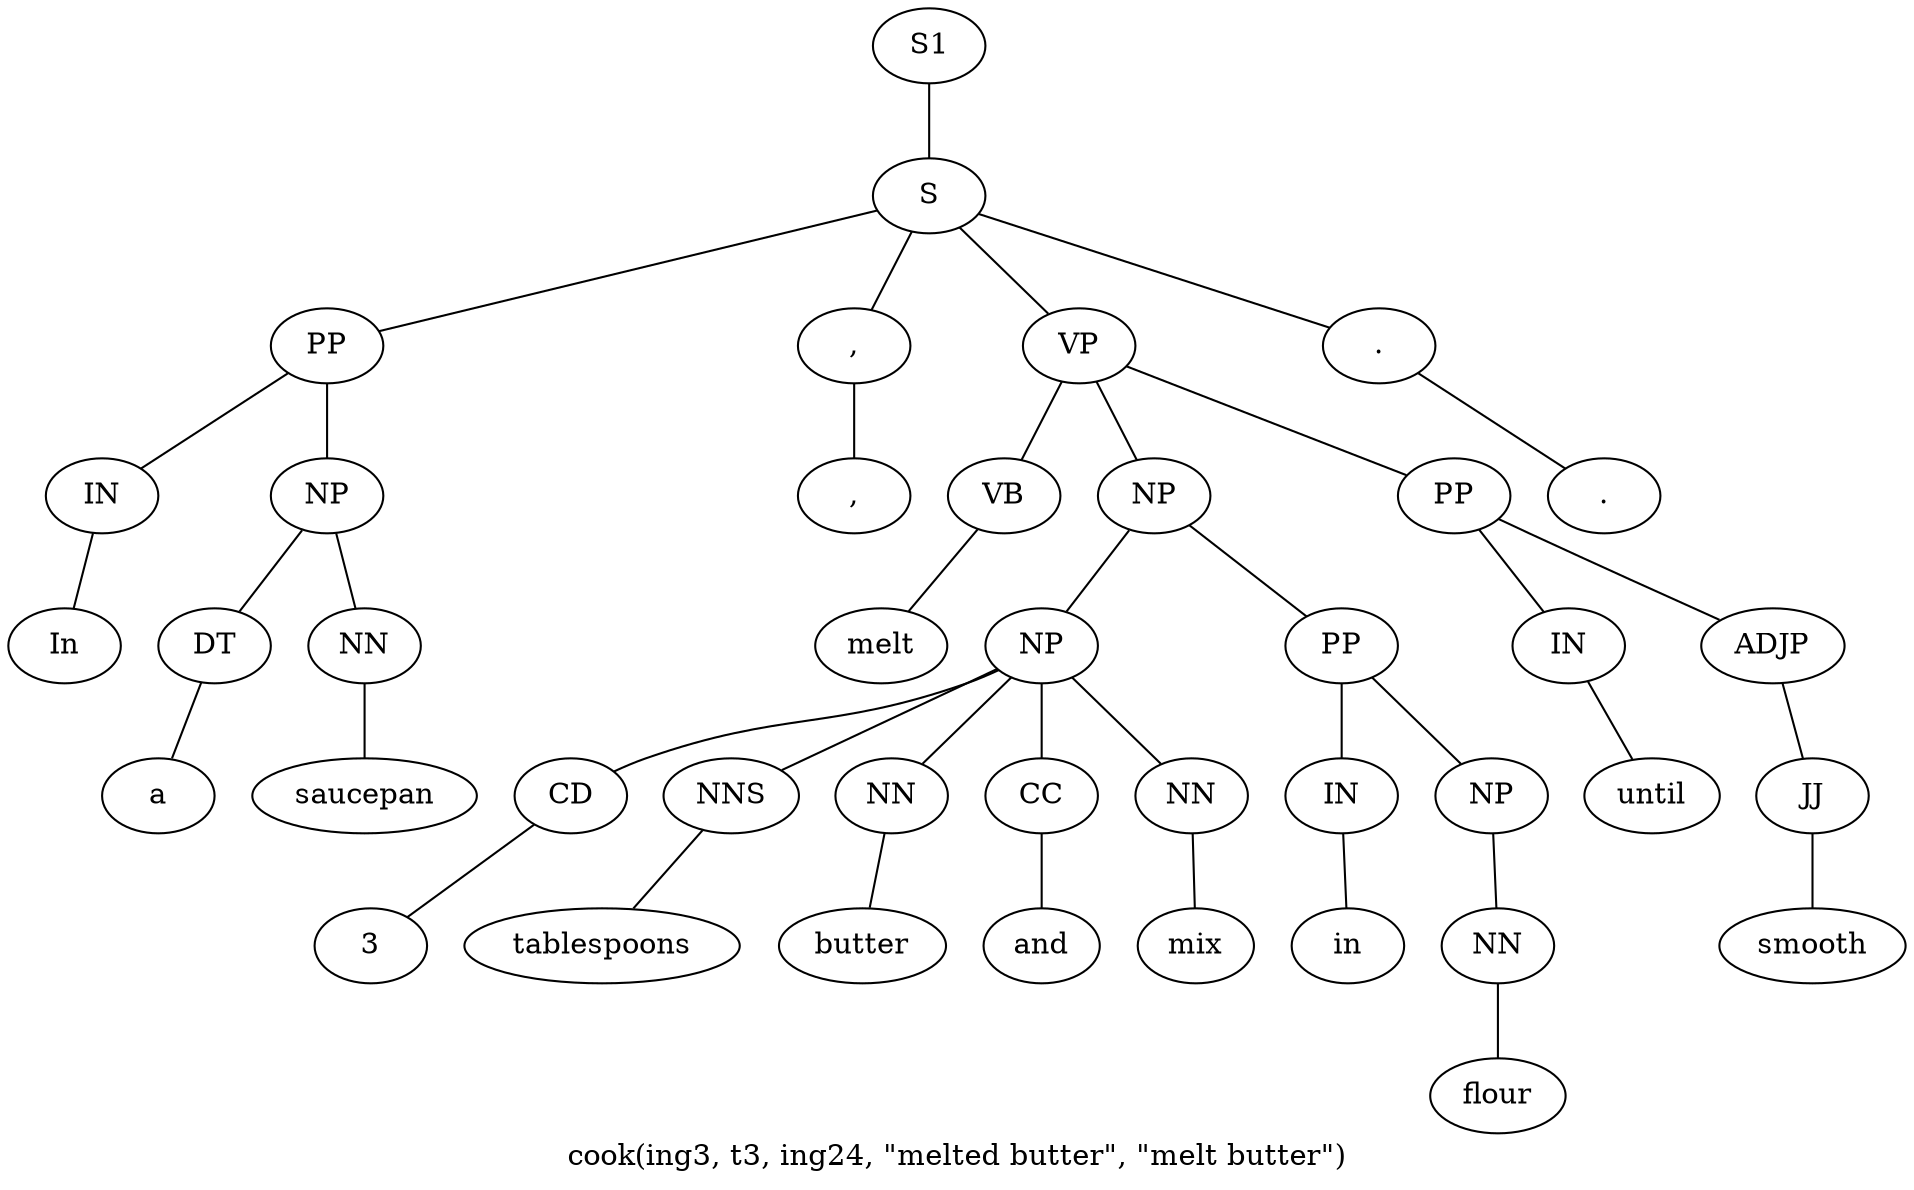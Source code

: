 graph SyntaxGraph {
	label = "cook(ing3, t3, ing24, \"melted butter\", \"melt butter\")";
	Node0 [label="S1"];
	Node1 [label="S"];
	Node2 [label="PP"];
	Node3 [label="IN"];
	Node4 [label="In"];
	Node5 [label="NP"];
	Node6 [label="DT"];
	Node7 [label="a"];
	Node8 [label="NN"];
	Node9 [label="saucepan"];
	Node10 [label=","];
	Node11 [label=","];
	Node12 [label="VP"];
	Node13 [label="VB"];
	Node14 [label="melt"];
	Node15 [label="NP"];
	Node16 [label="NP"];
	Node17 [label="CD"];
	Node18 [label="3"];
	Node19 [label="NNS"];
	Node20 [label="tablespoons"];
	Node21 [label="NN"];
	Node22 [label="butter"];
	Node23 [label="CC"];
	Node24 [label="and"];
	Node25 [label="NN"];
	Node26 [label="mix"];
	Node27 [label="PP"];
	Node28 [label="IN"];
	Node29 [label="in"];
	Node30 [label="NP"];
	Node31 [label="NN"];
	Node32 [label="flour"];
	Node33 [label="PP"];
	Node34 [label="IN"];
	Node35 [label="until"];
	Node36 [label="ADJP"];
	Node37 [label="JJ"];
	Node38 [label="smooth"];
	Node39 [label="."];
	Node40 [label="."];

	Node0 -- Node1;
	Node1 -- Node2;
	Node1 -- Node10;
	Node1 -- Node12;
	Node1 -- Node39;
	Node2 -- Node3;
	Node2 -- Node5;
	Node3 -- Node4;
	Node5 -- Node6;
	Node5 -- Node8;
	Node6 -- Node7;
	Node8 -- Node9;
	Node10 -- Node11;
	Node12 -- Node13;
	Node12 -- Node15;
	Node12 -- Node33;
	Node13 -- Node14;
	Node15 -- Node16;
	Node15 -- Node27;
	Node16 -- Node17;
	Node16 -- Node19;
	Node16 -- Node21;
	Node16 -- Node23;
	Node16 -- Node25;
	Node17 -- Node18;
	Node19 -- Node20;
	Node21 -- Node22;
	Node23 -- Node24;
	Node25 -- Node26;
	Node27 -- Node28;
	Node27 -- Node30;
	Node28 -- Node29;
	Node30 -- Node31;
	Node31 -- Node32;
	Node33 -- Node34;
	Node33 -- Node36;
	Node34 -- Node35;
	Node36 -- Node37;
	Node37 -- Node38;
	Node39 -- Node40;
}